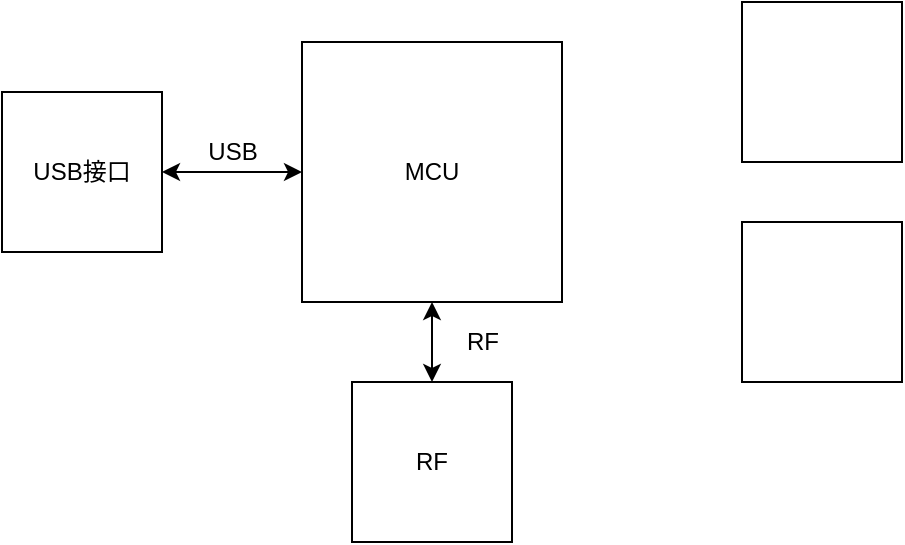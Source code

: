 <mxfile version="21.1.7" type="github">
  <diagram name="第 1 页" id="tbAJ8RxaREDdDVI8xP5P">
    <mxGraphModel dx="730" dy="344" grid="1" gridSize="10" guides="1" tooltips="1" connect="1" arrows="1" fold="1" page="1" pageScale="1" pageWidth="827" pageHeight="1169" math="0" shadow="0">
      <root>
        <mxCell id="0" />
        <mxCell id="1" parent="0" />
        <mxCell id="Begj0nZ0ei6H-t7hNqZ0-1" value="MCU" style="whiteSpace=wrap;html=1;aspect=fixed;" vertex="1" parent="1">
          <mxGeometry x="290" y="420" width="130" height="130" as="geometry" />
        </mxCell>
        <mxCell id="Begj0nZ0ei6H-t7hNqZ0-3" value="USB接口" style="whiteSpace=wrap;html=1;aspect=fixed;" vertex="1" parent="1">
          <mxGeometry x="140" y="445" width="80" height="80" as="geometry" />
        </mxCell>
        <mxCell id="Begj0nZ0ei6H-t7hNqZ0-4" value="RF" style="whiteSpace=wrap;html=1;aspect=fixed;" vertex="1" parent="1">
          <mxGeometry x="315" y="590" width="80" height="80" as="geometry" />
        </mxCell>
        <mxCell id="Begj0nZ0ei6H-t7hNqZ0-5" value="" style="whiteSpace=wrap;html=1;aspect=fixed;" vertex="1" parent="1">
          <mxGeometry x="510" y="400" width="80" height="80" as="geometry" />
        </mxCell>
        <mxCell id="Begj0nZ0ei6H-t7hNqZ0-6" value="" style="whiteSpace=wrap;html=1;aspect=fixed;" vertex="1" parent="1">
          <mxGeometry x="510" y="510" width="80" height="80" as="geometry" />
        </mxCell>
        <mxCell id="Begj0nZ0ei6H-t7hNqZ0-8" value="" style="endArrow=classic;startArrow=classic;html=1;rounded=0;entryX=0;entryY=0.5;entryDx=0;entryDy=0;exitX=1;exitY=0.5;exitDx=0;exitDy=0;" edge="1" parent="1" source="Begj0nZ0ei6H-t7hNqZ0-3" target="Begj0nZ0ei6H-t7hNqZ0-1">
          <mxGeometry width="50" height="50" relative="1" as="geometry">
            <mxPoint x="220" y="490" as="sourcePoint" />
            <mxPoint x="270" y="440" as="targetPoint" />
          </mxGeometry>
        </mxCell>
        <mxCell id="Begj0nZ0ei6H-t7hNqZ0-9" value="USB" style="text;html=1;align=center;verticalAlign=middle;resizable=0;points=[];autosize=1;strokeColor=none;fillColor=none;" vertex="1" parent="1">
          <mxGeometry x="230" y="460" width="50" height="30" as="geometry" />
        </mxCell>
        <mxCell id="Begj0nZ0ei6H-t7hNqZ0-10" value="" style="endArrow=classic;startArrow=classic;html=1;rounded=0;entryX=0.5;entryY=1;entryDx=0;entryDy=0;" edge="1" parent="1" source="Begj0nZ0ei6H-t7hNqZ0-4" target="Begj0nZ0ei6H-t7hNqZ0-1">
          <mxGeometry width="50" height="50" relative="1" as="geometry">
            <mxPoint x="160" y="580" as="sourcePoint" />
            <mxPoint x="210" y="530" as="targetPoint" />
          </mxGeometry>
        </mxCell>
        <mxCell id="Begj0nZ0ei6H-t7hNqZ0-11" value="RF" style="text;html=1;align=center;verticalAlign=middle;resizable=0;points=[];autosize=1;strokeColor=none;fillColor=none;" vertex="1" parent="1">
          <mxGeometry x="360" y="555" width="40" height="30" as="geometry" />
        </mxCell>
      </root>
    </mxGraphModel>
  </diagram>
</mxfile>

